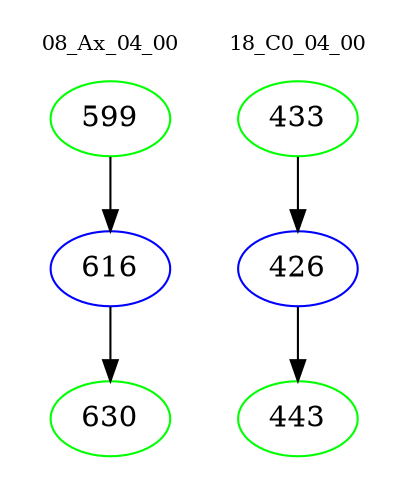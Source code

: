 digraph{
subgraph cluster_0 {
color = white
label = "08_Ax_04_00";
fontsize=10;
T0_599 [label="599", color="green"]
T0_599 -> T0_616 [color="black"]
T0_616 [label="616", color="blue"]
T0_616 -> T0_630 [color="black"]
T0_630 [label="630", color="green"]
}
subgraph cluster_1 {
color = white
label = "18_C0_04_00";
fontsize=10;
T1_433 [label="433", color="green"]
T1_433 -> T1_426 [color="black"]
T1_426 [label="426", color="blue"]
T1_426 -> T1_443 [color="black"]
T1_443 [label="443", color="green"]
}
}
